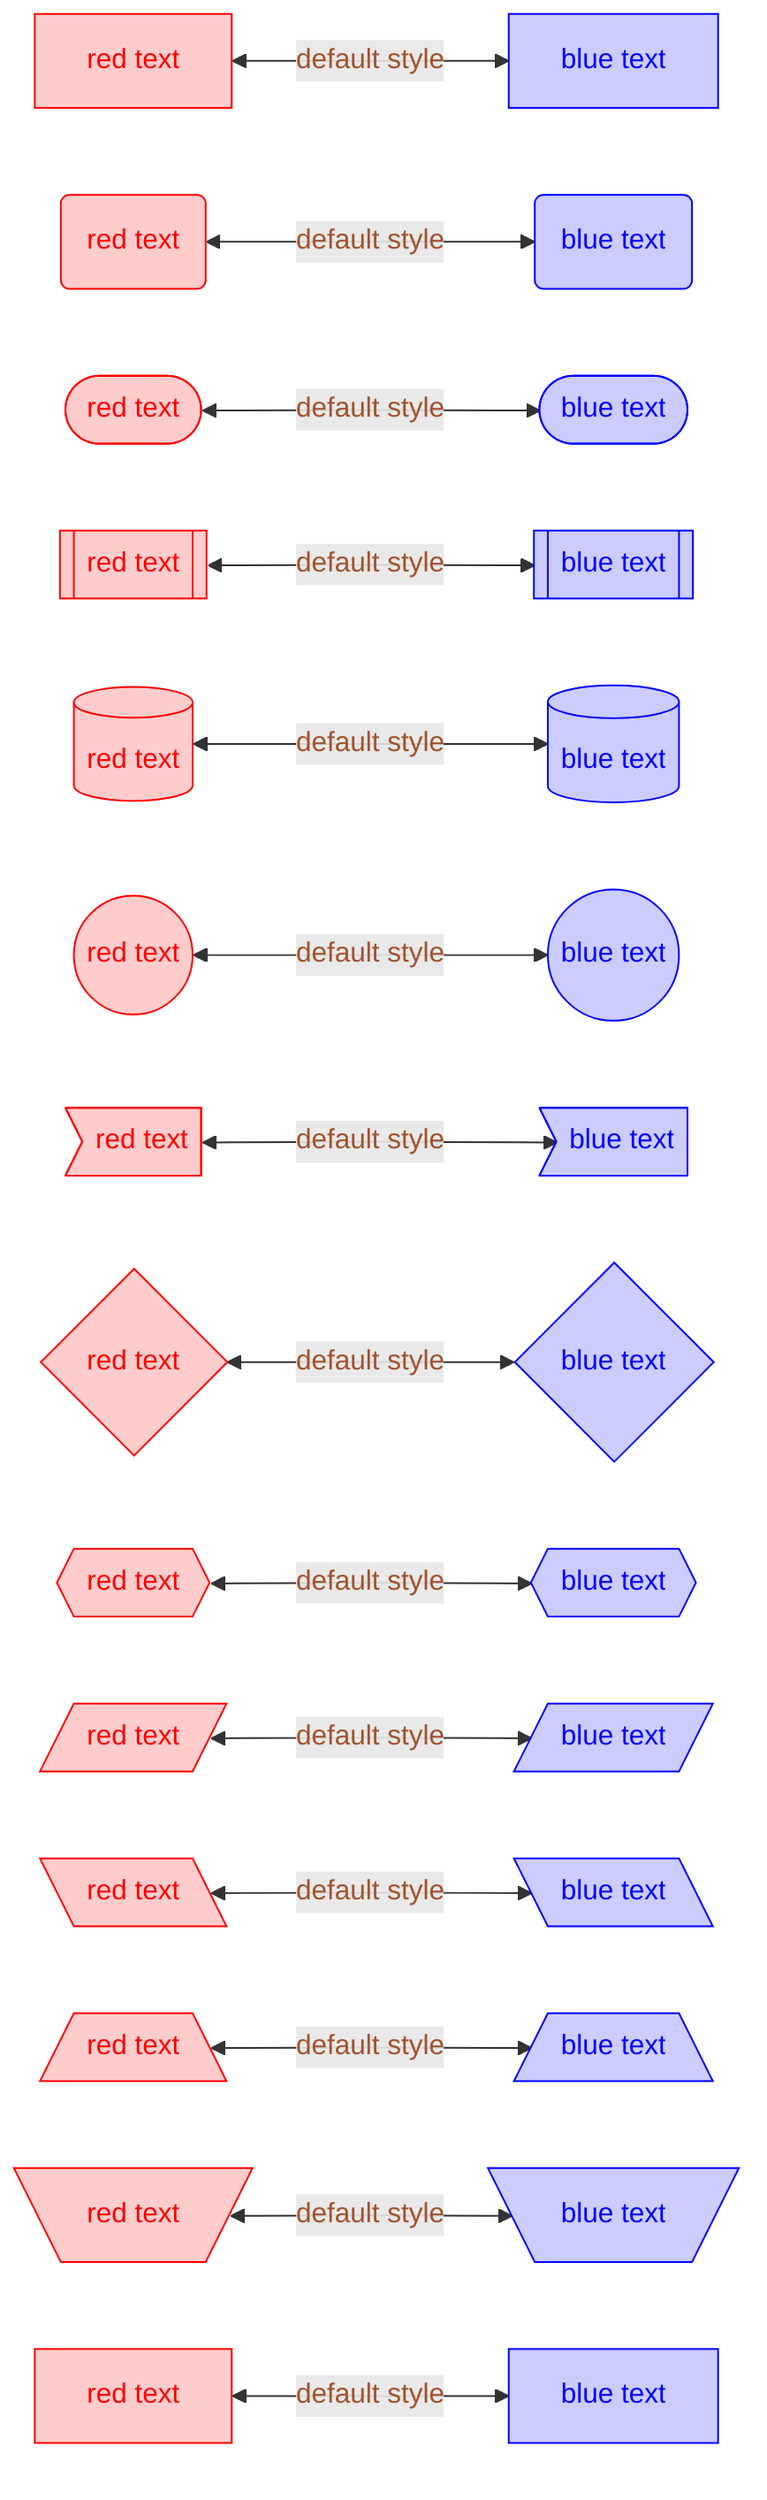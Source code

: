 flowchart LR
    A1[red text] <-->|default style| A2[blue text]
    B1(red text) <-->|default style| B2(blue text)
    C1([red text]) <-->|default style| C2([blue text])
    D1[[red text]] <-->|default style| D2[[blue text]]
    E1[(red text)] <-->|default style| E2[(blue text)]
    F1((red text)) <-->|default style| F2((blue text))
    G1>red text] <-->|default style| G2>blue text]
    H1{red text} <-->|default style| H2{blue text}
    I1{{red text}} <-->|default style| I2{{blue text}}
    J1[/red text/] <-->|default style| J2[/blue text/]
    K1[\red text\] <-->|default style| K2[\blue text\]
    L1[/red text\] <-->|default style| L2[/blue text\]
    M1[\red text/] <-->|default style| M2[\blue text/]
    N1[red text] <-->|default style| N2[blue text]
    linkStyle default color:Sienna;
    style A1 stroke:#ff0000,fill:#ffcccc,color:#ff0000
    style B1 stroke:#ff0000,fill:#ffcccc,color:#ff0000
    style C1 stroke:#ff0000,fill:#ffcccc,color:#ff0000
    style D1 stroke:#ff0000,fill:#ffcccc,color:#ff0000
    style E1 stroke:#ff0000,fill:#ffcccc,color:#ff0000
    style F1 stroke:#ff0000,fill:#ffcccc,color:#ff0000
    style G1 stroke:#ff0000,fill:#ffcccc,color:#ff0000
    style H1 stroke:#ff0000,fill:#ffcccc,color:#ff0000
    style I1 stroke:#ff0000,fill:#ffcccc,color:#ff0000
    style J1 stroke:#ff0000,fill:#ffcccc,color:#ff0000
    style K1 stroke:#ff0000,fill:#ffcccc,color:#ff0000
    style L1 stroke:#ff0000,fill:#ffcccc,color:#ff0000
    style M1 stroke:#ff0000,fill:#ffcccc,color:#ff0000
    style N1 stroke:#ff0000,fill:#ffcccc,color:#ff0000
    style A2 stroke:#0000ff,fill:#ccccff,color:#0000ff
    style B2 stroke:#0000ff,fill:#ccccff,color:#0000ff
    style C2 stroke:#0000ff,fill:#ccccff,color:#0000ff
    style D2 stroke:#0000ff,fill:#ccccff,color:#0000ff
    style E2 stroke:#0000ff,fill:#ccccff,color:#0000ff
    style F2 stroke:#0000ff,fill:#ccccff,color:#0000ff
    style G2 stroke:#0000ff,fill:#ccccff,color:#0000ff
    style H2 stroke:#0000ff,fill:#ccccff,color:#0000ff
    style I2 stroke:#0000ff,fill:#ccccff,color:#0000ff
    style J2 stroke:#0000ff,fill:#ccccff,color:#0000ff
    style K2 stroke:#0000ff,fill:#ccccff,color:#0000ff
    style L2 stroke:#0000ff,fill:#ccccff,color:#0000ff
    style M2 stroke:#0000ff,fill:#ccccff,color:#0000ff
    style N2 stroke:#0000ff,fill:#ccccff,color:#0000ff
